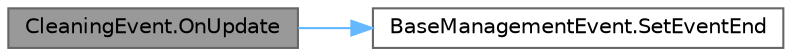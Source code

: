 digraph "CleaningEvent.OnUpdate"
{
 // LATEX_PDF_SIZE
  bgcolor="transparent";
  edge [fontname=Helvetica,fontsize=10,labelfontname=Helvetica,labelfontsize=10];
  node [fontname=Helvetica,fontsize=10,shape=box,height=0.2,width=0.4];
  rankdir="LR";
  Node1 [id="Node000001",label="CleaningEvent.OnUpdate",height=0.2,width=0.4,color="gray40", fillcolor="grey60", style="filled", fontcolor="black",tooltip=" "];
  Node1 -> Node2 [id="edge2_Node000001_Node000002",color="steelblue1",style="solid",tooltip=" "];
  Node2 [id="Node000002",label="BaseManagementEvent.SetEventEnd",height=0.2,width=0.4,color="grey40", fillcolor="white", style="filled",URL="$class_base_management_event.html#ad07ba4fce3fd7ae3e1f45f3df9f5d2a2",tooltip=" "];
}
